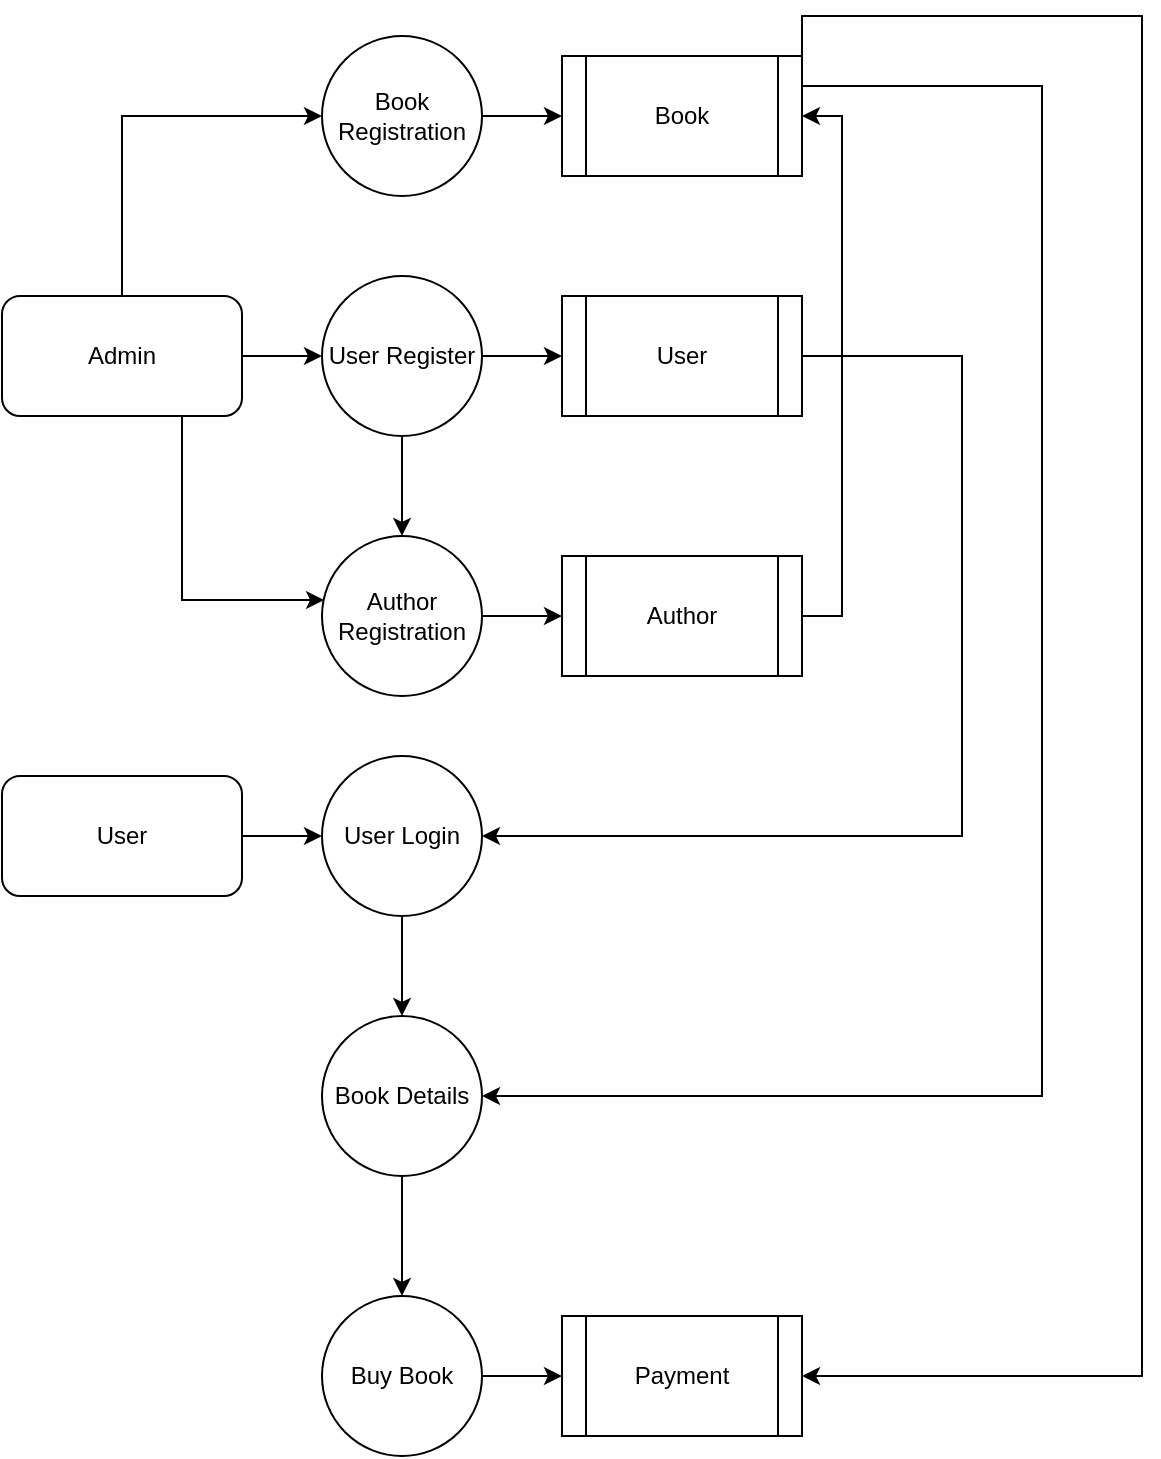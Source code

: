 <mxfile version="20.8.16" type="device"><diagram name="Page-1" id="wdm3dBmcItvE9LPnAOQj"><mxGraphModel dx="1760" dy="1954" grid="1" gridSize="10" guides="1" tooltips="1" connect="1" arrows="1" fold="1" page="1" pageScale="1" pageWidth="850" pageHeight="1100" math="0" shadow="0"><root><mxCell id="0"/><mxCell id="1" parent="0"/><mxCell id="nv1ev-xd-2240AuX_3rr-3" value="" style="edgeStyle=orthogonalEdgeStyle;rounded=0;orthogonalLoop=1;jettySize=auto;html=1;" edge="1" parent="1" source="nv1ev-xd-2240AuX_3rr-1" target="nv1ev-xd-2240AuX_3rr-2"><mxGeometry relative="1" as="geometry"/></mxCell><mxCell id="nv1ev-xd-2240AuX_3rr-8" style="edgeStyle=orthogonalEdgeStyle;rounded=0;orthogonalLoop=1;jettySize=auto;html=1;exitX=0.75;exitY=1;exitDx=0;exitDy=0;entryX=0.013;entryY=0.4;entryDx=0;entryDy=0;entryPerimeter=0;" edge="1" parent="1" source="nv1ev-xd-2240AuX_3rr-1" target="nv1ev-xd-2240AuX_3rr-6"><mxGeometry relative="1" as="geometry"/></mxCell><mxCell id="nv1ev-xd-2240AuX_3rr-16" style="edgeStyle=orthogonalEdgeStyle;rounded=0;orthogonalLoop=1;jettySize=auto;html=1;exitX=0.5;exitY=0;exitDx=0;exitDy=0;entryX=0;entryY=0.5;entryDx=0;entryDy=0;" edge="1" parent="1" source="nv1ev-xd-2240AuX_3rr-1" target="nv1ev-xd-2240AuX_3rr-15"><mxGeometry relative="1" as="geometry"/></mxCell><mxCell id="nv1ev-xd-2240AuX_3rr-1" value="Admin&lt;br&gt;" style="rounded=1;whiteSpace=wrap;html=1;" vertex="1" parent="1"><mxGeometry x="120" y="120" width="120" height="60" as="geometry"/></mxCell><mxCell id="nv1ev-xd-2240AuX_3rr-5" value="" style="edgeStyle=orthogonalEdgeStyle;rounded=0;orthogonalLoop=1;jettySize=auto;html=1;" edge="1" parent="1" source="nv1ev-xd-2240AuX_3rr-2" target="nv1ev-xd-2240AuX_3rr-4"><mxGeometry relative="1" as="geometry"/></mxCell><mxCell id="nv1ev-xd-2240AuX_3rr-7" value="" style="edgeStyle=orthogonalEdgeStyle;rounded=0;orthogonalLoop=1;jettySize=auto;html=1;" edge="1" parent="1" source="nv1ev-xd-2240AuX_3rr-2" target="nv1ev-xd-2240AuX_3rr-6"><mxGeometry relative="1" as="geometry"/></mxCell><mxCell id="nv1ev-xd-2240AuX_3rr-2" value="User Register" style="ellipse;whiteSpace=wrap;html=1;aspect=fixed;" vertex="1" parent="1"><mxGeometry x="280" y="110" width="80" height="80" as="geometry"/></mxCell><mxCell id="nv1ev-xd-2240AuX_3rr-14" style="edgeStyle=orthogonalEdgeStyle;rounded=0;orthogonalLoop=1;jettySize=auto;html=1;exitX=1;exitY=0.5;exitDx=0;exitDy=0;entryX=1;entryY=0.5;entryDx=0;entryDy=0;" edge="1" parent="1" source="nv1ev-xd-2240AuX_3rr-4" target="nv1ev-xd-2240AuX_3rr-12"><mxGeometry relative="1" as="geometry"><Array as="points"><mxPoint x="600" y="150"/><mxPoint x="600" y="390"/></Array></mxGeometry></mxCell><mxCell id="nv1ev-xd-2240AuX_3rr-4" value="User" style="shape=process;whiteSpace=wrap;html=1;backgroundOutline=1;" vertex="1" parent="1"><mxGeometry x="400" y="120" width="120" height="60" as="geometry"/></mxCell><mxCell id="nv1ev-xd-2240AuX_3rr-10" value="" style="edgeStyle=orthogonalEdgeStyle;rounded=0;orthogonalLoop=1;jettySize=auto;html=1;" edge="1" parent="1" source="nv1ev-xd-2240AuX_3rr-6" target="nv1ev-xd-2240AuX_3rr-9"><mxGeometry relative="1" as="geometry"/></mxCell><mxCell id="nv1ev-xd-2240AuX_3rr-6" value="Author Registration" style="ellipse;whiteSpace=wrap;html=1;aspect=fixed;" vertex="1" parent="1"><mxGeometry x="280" y="240" width="80" height="80" as="geometry"/></mxCell><mxCell id="nv1ev-xd-2240AuX_3rr-19" style="edgeStyle=orthogonalEdgeStyle;rounded=0;orthogonalLoop=1;jettySize=auto;html=1;exitX=1;exitY=0.5;exitDx=0;exitDy=0;entryX=1;entryY=0.5;entryDx=0;entryDy=0;" edge="1" parent="1" source="nv1ev-xd-2240AuX_3rr-9" target="nv1ev-xd-2240AuX_3rr-17"><mxGeometry relative="1" as="geometry"/></mxCell><mxCell id="nv1ev-xd-2240AuX_3rr-9" value="Author" style="shape=process;whiteSpace=wrap;html=1;backgroundOutline=1;" vertex="1" parent="1"><mxGeometry x="400" y="250" width="120" height="60" as="geometry"/></mxCell><mxCell id="nv1ev-xd-2240AuX_3rr-13" value="" style="edgeStyle=orthogonalEdgeStyle;rounded=0;orthogonalLoop=1;jettySize=auto;html=1;" edge="1" parent="1" source="nv1ev-xd-2240AuX_3rr-11" target="nv1ev-xd-2240AuX_3rr-12"><mxGeometry relative="1" as="geometry"/></mxCell><mxCell id="nv1ev-xd-2240AuX_3rr-11" value="User" style="rounded=1;whiteSpace=wrap;html=1;" vertex="1" parent="1"><mxGeometry x="120" y="360" width="120" height="60" as="geometry"/></mxCell><mxCell id="nv1ev-xd-2240AuX_3rr-22" value="" style="edgeStyle=orthogonalEdgeStyle;rounded=0;orthogonalLoop=1;jettySize=auto;html=1;" edge="1" parent="1" source="nv1ev-xd-2240AuX_3rr-12" target="nv1ev-xd-2240AuX_3rr-20"><mxGeometry relative="1" as="geometry"/></mxCell><mxCell id="nv1ev-xd-2240AuX_3rr-12" value="User Login" style="ellipse;whiteSpace=wrap;html=1;aspect=fixed;" vertex="1" parent="1"><mxGeometry x="280" y="350" width="80" height="80" as="geometry"/></mxCell><mxCell id="nv1ev-xd-2240AuX_3rr-18" value="" style="edgeStyle=orthogonalEdgeStyle;rounded=0;orthogonalLoop=1;jettySize=auto;html=1;" edge="1" parent="1" source="nv1ev-xd-2240AuX_3rr-15" target="nv1ev-xd-2240AuX_3rr-17"><mxGeometry relative="1" as="geometry"/></mxCell><mxCell id="nv1ev-xd-2240AuX_3rr-15" value="Book Registration" style="ellipse;whiteSpace=wrap;html=1;aspect=fixed;" vertex="1" parent="1"><mxGeometry x="280" y="-10" width="80" height="80" as="geometry"/></mxCell><mxCell id="nv1ev-xd-2240AuX_3rr-21" style="edgeStyle=orthogonalEdgeStyle;rounded=0;orthogonalLoop=1;jettySize=auto;html=1;exitX=1;exitY=0.25;exitDx=0;exitDy=0;entryX=1;entryY=0.5;entryDx=0;entryDy=0;" edge="1" parent="1" source="nv1ev-xd-2240AuX_3rr-17" target="nv1ev-xd-2240AuX_3rr-20"><mxGeometry relative="1" as="geometry"><Array as="points"><mxPoint x="640" y="15"/><mxPoint x="640" y="520"/></Array></mxGeometry></mxCell><mxCell id="nv1ev-xd-2240AuX_3rr-27" style="edgeStyle=orthogonalEdgeStyle;rounded=0;orthogonalLoop=1;jettySize=auto;html=1;exitX=1;exitY=0;exitDx=0;exitDy=0;entryX=1;entryY=0.5;entryDx=0;entryDy=0;" edge="1" parent="1" source="nv1ev-xd-2240AuX_3rr-17" target="nv1ev-xd-2240AuX_3rr-25"><mxGeometry relative="1" as="geometry"><Array as="points"><mxPoint x="520" y="-20"/><mxPoint x="690" y="-20"/><mxPoint x="690" y="660"/></Array></mxGeometry></mxCell><mxCell id="nv1ev-xd-2240AuX_3rr-17" value="Book" style="shape=process;whiteSpace=wrap;html=1;backgroundOutline=1;" vertex="1" parent="1"><mxGeometry x="400" width="120" height="60" as="geometry"/></mxCell><mxCell id="nv1ev-xd-2240AuX_3rr-24" value="" style="edgeStyle=orthogonalEdgeStyle;rounded=0;orthogonalLoop=1;jettySize=auto;html=1;" edge="1" parent="1" source="nv1ev-xd-2240AuX_3rr-20" target="nv1ev-xd-2240AuX_3rr-23"><mxGeometry relative="1" as="geometry"/></mxCell><mxCell id="nv1ev-xd-2240AuX_3rr-20" value="Book Details" style="ellipse;whiteSpace=wrap;html=1;aspect=fixed;" vertex="1" parent="1"><mxGeometry x="280" y="480" width="80" height="80" as="geometry"/></mxCell><mxCell id="nv1ev-xd-2240AuX_3rr-26" value="" style="edgeStyle=orthogonalEdgeStyle;rounded=0;orthogonalLoop=1;jettySize=auto;html=1;" edge="1" parent="1" source="nv1ev-xd-2240AuX_3rr-23" target="nv1ev-xd-2240AuX_3rr-25"><mxGeometry relative="1" as="geometry"/></mxCell><mxCell id="nv1ev-xd-2240AuX_3rr-23" value="Buy Book" style="ellipse;whiteSpace=wrap;html=1;aspect=fixed;" vertex="1" parent="1"><mxGeometry x="280" y="620" width="80" height="80" as="geometry"/></mxCell><mxCell id="nv1ev-xd-2240AuX_3rr-25" value="Payment" style="shape=process;whiteSpace=wrap;html=1;backgroundOutline=1;" vertex="1" parent="1"><mxGeometry x="400" y="630" width="120" height="60" as="geometry"/></mxCell></root></mxGraphModel></diagram></mxfile>